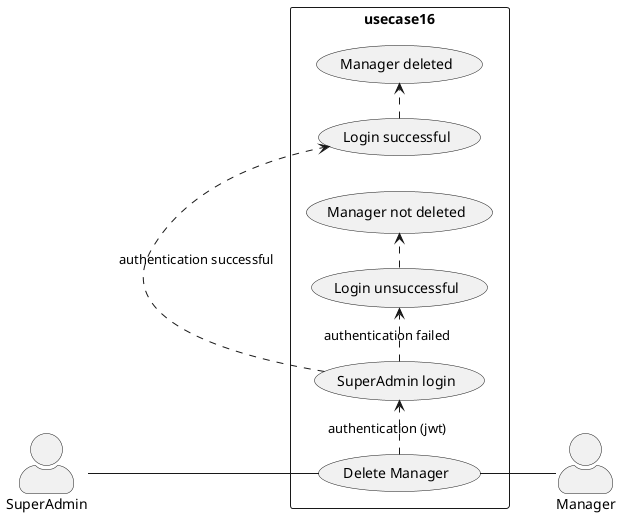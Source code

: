 @startuml OrgAdmin Delete Supervisor

skinparam actorStyle awesome
left to right direction
skinparam packageStyle rectangle

actor SuperAdmin
actor Manager

rectangle usecase16{
  SuperAdmin -- (Delete Manager)
  (Delete Manager) .> (SuperAdmin login) : authentication (jwt)
  (SuperAdmin login) .> (Login successful) : authentication successful
  (Login successful) .> (Manager deleted)  
  (SuperAdmin login) .> (Login unsuccessful) : authentication failed
  (Login unsuccessful) .> (Manager not deleted)  
  (Delete Manager) -- Manager
}

@enduml
